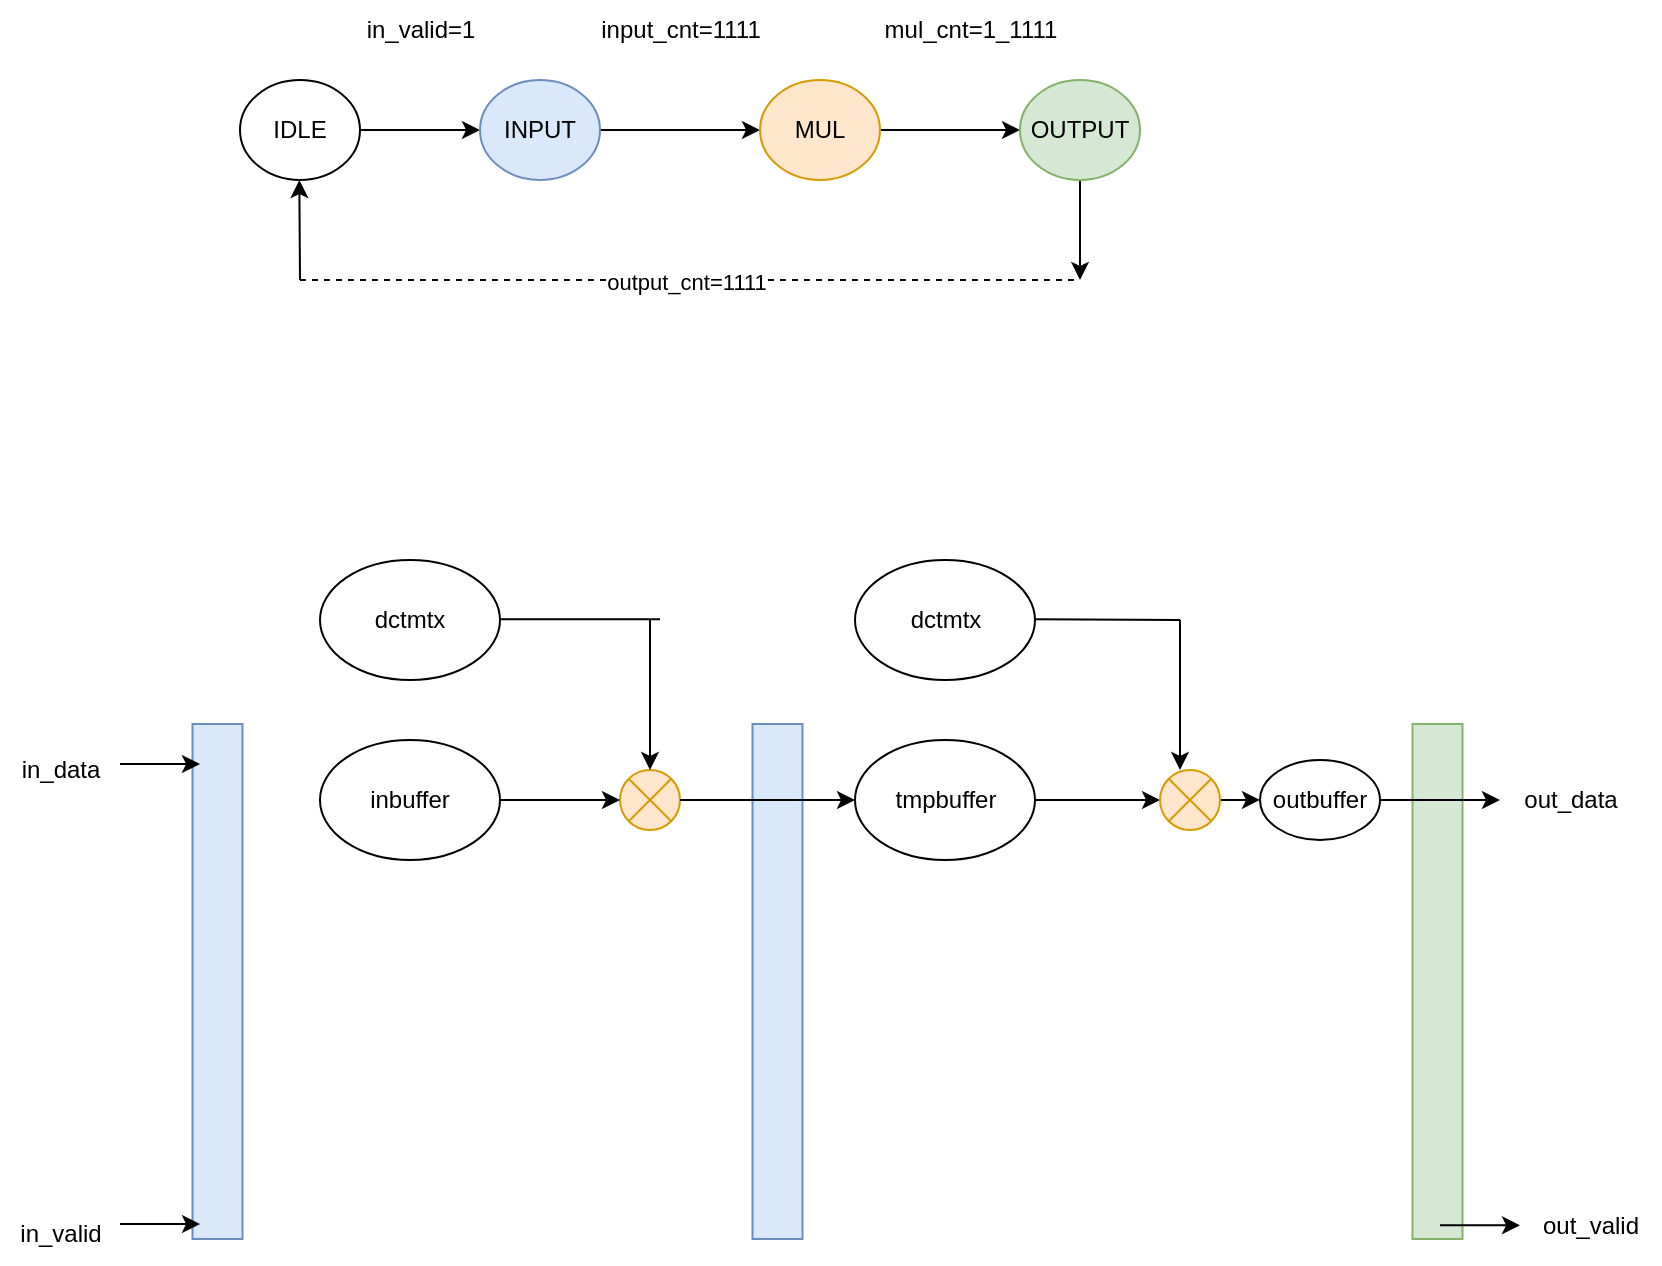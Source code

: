 <mxfile version="24.7.16">
  <diagram name="第 1 页" id="lh0PWTEyZpM1NrKBv4md">
    <mxGraphModel dx="1816" dy="509" grid="1" gridSize="10" guides="1" tooltips="1" connect="1" arrows="1" fold="1" page="1" pageScale="1" pageWidth="827" pageHeight="1169" math="0" shadow="0">
      <root>
        <mxCell id="0" />
        <mxCell id="1" parent="0" />
        <mxCell id="iVhNm88j1e87I2BbPmsk-7" value="" style="edgeStyle=orthogonalEdgeStyle;rounded=0;orthogonalLoop=1;jettySize=auto;html=1;labelBackgroundColor=none;fontColor=default;" edge="1" parent="1" source="iVhNm88j1e87I2BbPmsk-1" target="iVhNm88j1e87I2BbPmsk-2">
          <mxGeometry relative="1" as="geometry" />
        </mxCell>
        <mxCell id="iVhNm88j1e87I2BbPmsk-1" value="IDLE" style="ellipse;whiteSpace=wrap;html=1;labelBackgroundColor=none;" vertex="1" parent="1">
          <mxGeometry x="90" y="100" width="60" height="50" as="geometry" />
        </mxCell>
        <mxCell id="iVhNm88j1e87I2BbPmsk-8" value="" style="edgeStyle=orthogonalEdgeStyle;rounded=0;orthogonalLoop=1;jettySize=auto;html=1;labelBackgroundColor=none;fontColor=default;" edge="1" parent="1" source="iVhNm88j1e87I2BbPmsk-2" target="iVhNm88j1e87I2BbPmsk-3">
          <mxGeometry relative="1" as="geometry" />
        </mxCell>
        <mxCell id="iVhNm88j1e87I2BbPmsk-2" value="INPUT" style="ellipse;whiteSpace=wrap;html=1;labelBackgroundColor=none;fillColor=#dae8fc;strokeColor=#6c8ebf;" vertex="1" parent="1">
          <mxGeometry x="210" y="100" width="60" height="50" as="geometry" />
        </mxCell>
        <mxCell id="iVhNm88j1e87I2BbPmsk-9" value="" style="edgeStyle=orthogonalEdgeStyle;rounded=0;orthogonalLoop=1;jettySize=auto;html=1;labelBackgroundColor=none;fontColor=default;" edge="1" parent="1" source="iVhNm88j1e87I2BbPmsk-3" target="iVhNm88j1e87I2BbPmsk-4">
          <mxGeometry relative="1" as="geometry" />
        </mxCell>
        <mxCell id="iVhNm88j1e87I2BbPmsk-3" value="MUL" style="ellipse;whiteSpace=wrap;html=1;labelBackgroundColor=none;fillColor=#ffe6cc;strokeColor=#d79b00;" vertex="1" parent="1">
          <mxGeometry x="350" y="100" width="60" height="50" as="geometry" />
        </mxCell>
        <mxCell id="iVhNm88j1e87I2BbPmsk-40" style="edgeStyle=orthogonalEdgeStyle;rounded=0;orthogonalLoop=1;jettySize=auto;html=1;exitX=0.5;exitY=1;exitDx=0;exitDy=0;" edge="1" parent="1" source="iVhNm88j1e87I2BbPmsk-4">
          <mxGeometry relative="1" as="geometry">
            <mxPoint x="510" y="200" as="targetPoint" />
          </mxGeometry>
        </mxCell>
        <mxCell id="iVhNm88j1e87I2BbPmsk-4" value="OUTPUT" style="ellipse;whiteSpace=wrap;html=1;labelBackgroundColor=none;fillColor=#d5e8d4;strokeColor=#82b366;" vertex="1" parent="1">
          <mxGeometry x="480" y="100" width="60" height="50" as="geometry" />
        </mxCell>
        <mxCell id="iVhNm88j1e87I2BbPmsk-24" value="input_cnt=1111" style="text;html=1;align=center;verticalAlign=middle;resizable=0;points=[];autosize=1;strokeColor=none;fillColor=none;labelBackgroundColor=none;" vertex="1" parent="1">
          <mxGeometry x="260" y="60" width="100" height="30" as="geometry" />
        </mxCell>
        <mxCell id="iVhNm88j1e87I2BbPmsk-26" value="in_valid=1" style="text;html=1;align=center;verticalAlign=middle;resizable=0;points=[];autosize=1;strokeColor=none;fillColor=none;labelBackgroundColor=none;" vertex="1" parent="1">
          <mxGeometry x="140" y="60" width="80" height="30" as="geometry" />
        </mxCell>
        <mxCell id="iVhNm88j1e87I2BbPmsk-39" value="mul_cnt=1_1111" style="text;html=1;align=center;verticalAlign=middle;resizable=0;points=[];autosize=1;strokeColor=none;fillColor=none;" vertex="1" parent="1">
          <mxGeometry x="400" y="60" width="110" height="30" as="geometry" />
        </mxCell>
        <mxCell id="iVhNm88j1e87I2BbPmsk-41" value="" style="edgeStyle=none;orthogonalLoop=1;jettySize=auto;html=1;rounded=0;" edge="1" parent="1">
          <mxGeometry width="100" relative="1" as="geometry">
            <mxPoint x="120" y="200" as="sourcePoint" />
            <mxPoint x="119.66" y="150" as="targetPoint" />
            <Array as="points" />
          </mxGeometry>
        </mxCell>
        <mxCell id="iVhNm88j1e87I2BbPmsk-42" value="" style="endArrow=none;dashed=1;html=1;rounded=0;" edge="1" parent="1">
          <mxGeometry width="50" height="50" relative="1" as="geometry">
            <mxPoint x="120" y="200" as="sourcePoint" />
            <mxPoint x="510" y="200" as="targetPoint" />
            <Array as="points">
              <mxPoint x="330" y="200" />
            </Array>
          </mxGeometry>
        </mxCell>
        <mxCell id="iVhNm88j1e87I2BbPmsk-43" value="output_cnt=1111" style="edgeLabel;html=1;align=center;verticalAlign=middle;resizable=0;points=[];" vertex="1" connectable="0" parent="iVhNm88j1e87I2BbPmsk-42">
          <mxGeometry x="-0.013" y="-1" relative="1" as="geometry">
            <mxPoint as="offset" />
          </mxGeometry>
        </mxCell>
        <mxCell id="iVhNm88j1e87I2BbPmsk-45" value="" style="rounded=0;whiteSpace=wrap;html=1;rotation=90;fillColor=#dae8fc;strokeColor=#6c8ebf;" vertex="1" parent="1">
          <mxGeometry x="-50" y="538.25" width="257.5" height="25" as="geometry" />
        </mxCell>
        <mxCell id="iVhNm88j1e87I2BbPmsk-46" value="" style="edgeStyle=none;orthogonalLoop=1;jettySize=auto;html=1;rounded=0;" edge="1" parent="1">
          <mxGeometry width="100" relative="1" as="geometry">
            <mxPoint x="30" y="442" as="sourcePoint" />
            <mxPoint x="70" y="442" as="targetPoint" />
            <Array as="points" />
          </mxGeometry>
        </mxCell>
        <mxCell id="iVhNm88j1e87I2BbPmsk-47" value="in_data" style="text;html=1;align=center;verticalAlign=middle;resizable=0;points=[];autosize=1;strokeColor=none;fillColor=none;" vertex="1" parent="1">
          <mxGeometry x="-30" y="430" width="60" height="30" as="geometry" />
        </mxCell>
        <mxCell id="iVhNm88j1e87I2BbPmsk-48" value="" style="edgeStyle=none;orthogonalLoop=1;jettySize=auto;html=1;rounded=0;" edge="1" parent="1">
          <mxGeometry width="100" relative="1" as="geometry">
            <mxPoint x="30" y="672" as="sourcePoint" />
            <mxPoint x="70" y="672" as="targetPoint" />
            <Array as="points" />
          </mxGeometry>
        </mxCell>
        <mxCell id="iVhNm88j1e87I2BbPmsk-49" value="in_valid" style="text;html=1;align=center;verticalAlign=middle;resizable=0;points=[];autosize=1;strokeColor=none;fillColor=none;" vertex="1" parent="1">
          <mxGeometry x="-30" y="662" width="60" height="30" as="geometry" />
        </mxCell>
        <mxCell id="iVhNm88j1e87I2BbPmsk-50" value="inbuffer" style="ellipse;whiteSpace=wrap;html=1;" vertex="1" parent="1">
          <mxGeometry x="130" y="430" width="90" height="60" as="geometry" />
        </mxCell>
        <mxCell id="iVhNm88j1e87I2BbPmsk-52" value="dctmtx" style="ellipse;whiteSpace=wrap;html=1;" vertex="1" parent="1">
          <mxGeometry x="130" y="340" width="90" height="60" as="geometry" />
        </mxCell>
        <mxCell id="iVhNm88j1e87I2BbPmsk-54" value="" style="shape=sumEllipse;perimeter=ellipsePerimeter;whiteSpace=wrap;html=1;backgroundOutline=1;fillColor=#ffe6cc;strokeColor=#d79b00;" vertex="1" parent="1">
          <mxGeometry x="280" y="445" width="30" height="30" as="geometry" />
        </mxCell>
        <mxCell id="iVhNm88j1e87I2BbPmsk-55" value="" style="edgeStyle=none;orthogonalLoop=1;jettySize=auto;html=1;rounded=0;" edge="1" parent="1">
          <mxGeometry width="100" relative="1" as="geometry">
            <mxPoint x="220" y="460" as="sourcePoint" />
            <mxPoint x="280" y="460" as="targetPoint" />
            <Array as="points" />
          </mxGeometry>
        </mxCell>
        <mxCell id="iVhNm88j1e87I2BbPmsk-57" value="" style="edgeStyle=none;orthogonalLoop=1;jettySize=auto;html=1;rounded=0;entryX=0.5;entryY=0;entryDx=0;entryDy=0;" edge="1" parent="1" target="iVhNm88j1e87I2BbPmsk-54">
          <mxGeometry width="100" relative="1" as="geometry">
            <mxPoint x="295" y="370" as="sourcePoint" />
            <mxPoint x="294.66" y="420" as="targetPoint" />
            <Array as="points" />
          </mxGeometry>
        </mxCell>
        <mxCell id="iVhNm88j1e87I2BbPmsk-63" value="" style="endArrow=none;html=1;rounded=0;" edge="1" parent="1">
          <mxGeometry width="50" height="50" relative="1" as="geometry">
            <mxPoint x="220" y="369.66" as="sourcePoint" />
            <mxPoint x="300" y="369.66" as="targetPoint" />
          </mxGeometry>
        </mxCell>
        <mxCell id="iVhNm88j1e87I2BbPmsk-66" value="" style="rounded=0;whiteSpace=wrap;html=1;rotation=90;fillColor=#dae8fc;strokeColor=#6c8ebf;" vertex="1" parent="1">
          <mxGeometry x="230" y="538.25" width="257.5" height="25" as="geometry" />
        </mxCell>
        <mxCell id="iVhNm88j1e87I2BbPmsk-65" value="" style="edgeStyle=none;orthogonalLoop=1;jettySize=auto;html=1;rounded=0;entryX=0;entryY=0.5;entryDx=0;entryDy=0;" edge="1" parent="1" target="iVhNm88j1e87I2BbPmsk-67">
          <mxGeometry width="100" relative="1" as="geometry">
            <mxPoint x="310" y="460" as="sourcePoint" />
            <mxPoint x="350" y="460.34" as="targetPoint" />
            <Array as="points" />
          </mxGeometry>
        </mxCell>
        <mxCell id="iVhNm88j1e87I2BbPmsk-77" style="edgeStyle=orthogonalEdgeStyle;rounded=0;orthogonalLoop=1;jettySize=auto;html=1;entryX=0;entryY=0.5;entryDx=0;entryDy=0;" edge="1" parent="1" source="iVhNm88j1e87I2BbPmsk-67" target="iVhNm88j1e87I2BbPmsk-70">
          <mxGeometry relative="1" as="geometry" />
        </mxCell>
        <mxCell id="iVhNm88j1e87I2BbPmsk-67" value="tmpbuffer" style="ellipse;whiteSpace=wrap;html=1;" vertex="1" parent="1">
          <mxGeometry x="397.5" y="430" width="90" height="60" as="geometry" />
        </mxCell>
        <mxCell id="iVhNm88j1e87I2BbPmsk-68" value="dctmtx" style="ellipse;whiteSpace=wrap;html=1;" vertex="1" parent="1">
          <mxGeometry x="397.5" y="340" width="90" height="60" as="geometry" />
        </mxCell>
        <mxCell id="iVhNm88j1e87I2BbPmsk-69" value="" style="endArrow=none;html=1;rounded=0;" edge="1" parent="1">
          <mxGeometry width="50" height="50" relative="1" as="geometry">
            <mxPoint x="487.5" y="369.66" as="sourcePoint" />
            <mxPoint x="560" y="370" as="targetPoint" />
          </mxGeometry>
        </mxCell>
        <mxCell id="iVhNm88j1e87I2BbPmsk-83" style="edgeStyle=orthogonalEdgeStyle;rounded=0;orthogonalLoop=1;jettySize=auto;html=1;exitX=1;exitY=0.5;exitDx=0;exitDy=0;" edge="1" parent="1" source="iVhNm88j1e87I2BbPmsk-70">
          <mxGeometry relative="1" as="geometry">
            <mxPoint x="600" y="459.966" as="targetPoint" />
          </mxGeometry>
        </mxCell>
        <mxCell id="iVhNm88j1e87I2BbPmsk-70" value="" style="shape=sumEllipse;perimeter=ellipsePerimeter;whiteSpace=wrap;html=1;backgroundOutline=1;fillColor=#ffe6cc;strokeColor=#d79b00;" vertex="1" parent="1">
          <mxGeometry x="550" y="445" width="30" height="30" as="geometry" />
        </mxCell>
        <mxCell id="iVhNm88j1e87I2BbPmsk-76" value="" style="edgeStyle=none;orthogonalLoop=1;jettySize=auto;html=1;rounded=0;entryX=0.5;entryY=0;entryDx=0;entryDy=0;" edge="1" parent="1">
          <mxGeometry width="100" relative="1" as="geometry">
            <mxPoint x="560" y="370" as="sourcePoint" />
            <mxPoint x="560" y="445" as="targetPoint" />
            <Array as="points" />
          </mxGeometry>
        </mxCell>
        <mxCell id="iVhNm88j1e87I2BbPmsk-78" value="" style="rounded=0;whiteSpace=wrap;html=1;rotation=90;fillColor=#d5e8d4;strokeColor=#82b366;" vertex="1" parent="1">
          <mxGeometry x="560" y="538.25" width="257.5" height="25" as="geometry" />
        </mxCell>
        <mxCell id="iVhNm88j1e87I2BbPmsk-80" value="out_data" style="text;html=1;align=center;verticalAlign=middle;resizable=0;points=[];autosize=1;strokeColor=none;fillColor=none;" vertex="1" parent="1">
          <mxGeometry x="720" y="445" width="70" height="30" as="geometry" />
        </mxCell>
        <mxCell id="iVhNm88j1e87I2BbPmsk-82" value="out_valid" style="text;html=1;align=center;verticalAlign=middle;resizable=0;points=[];autosize=1;strokeColor=none;fillColor=none;" vertex="1" parent="1">
          <mxGeometry x="730" y="658" width="70" height="30" as="geometry" />
        </mxCell>
        <mxCell id="iVhNm88j1e87I2BbPmsk-85" style="edgeStyle=orthogonalEdgeStyle;rounded=0;orthogonalLoop=1;jettySize=auto;html=1;exitX=1;exitY=0.5;exitDx=0;exitDy=0;" edge="1" parent="1" source="iVhNm88j1e87I2BbPmsk-84" target="iVhNm88j1e87I2BbPmsk-80">
          <mxGeometry relative="1" as="geometry" />
        </mxCell>
        <mxCell id="iVhNm88j1e87I2BbPmsk-84" value="outbuffer" style="ellipse;whiteSpace=wrap;html=1;" vertex="1" parent="1">
          <mxGeometry x="600" y="440" width="60" height="40" as="geometry" />
        </mxCell>
        <mxCell id="iVhNm88j1e87I2BbPmsk-86" value="" style="edgeStyle=none;orthogonalLoop=1;jettySize=auto;html=1;rounded=0;" edge="1" parent="1">
          <mxGeometry width="100" relative="1" as="geometry">
            <mxPoint x="690" y="672.66" as="sourcePoint" />
            <mxPoint x="730" y="672.66" as="targetPoint" />
            <Array as="points" />
          </mxGeometry>
        </mxCell>
      </root>
    </mxGraphModel>
  </diagram>
</mxfile>

